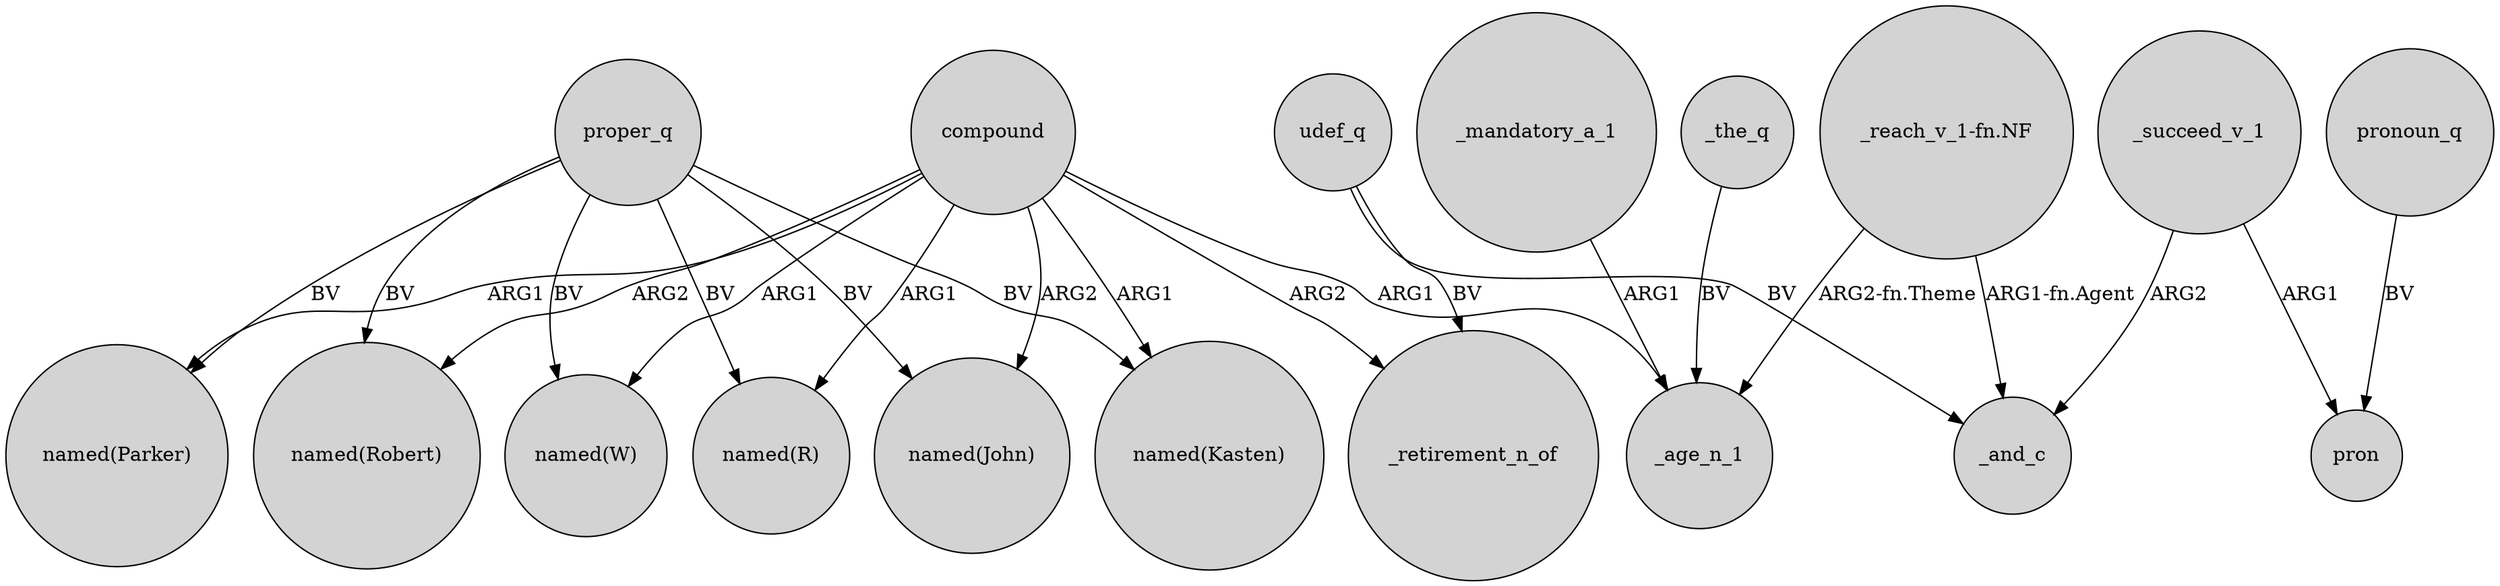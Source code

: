 digraph {
	node [shape=circle style=filled]
	compound -> "named(John)" [label=ARG2]
	proper_q -> "named(Parker)" [label=BV]
	proper_q -> "named(W)" [label=BV]
	"_reach_v_1-fn.NF" -> _and_c [label="ARG1-fn.Agent"]
	compound -> "named(Parker)" [label=ARG1]
	_succeed_v_1 -> _and_c [label=ARG2]
	compound -> "named(Robert)" [label=ARG2]
	compound -> "named(R)" [label=ARG1]
	_mandatory_a_1 -> _age_n_1 [label=ARG1]
	compound -> _age_n_1 [label=ARG1]
	udef_q -> _retirement_n_of [label=BV]
	pronoun_q -> pron [label=BV]
	compound -> "named(W)" [label=ARG1]
	compound -> "named(Kasten)" [label=ARG1]
	proper_q -> "named(Robert)" [label=BV]
	proper_q -> "named(Kasten)" [label=BV]
	compound -> _retirement_n_of [label=ARG2]
	_succeed_v_1 -> pron [label=ARG1]
	proper_q -> "named(R)" [label=BV]
	"_reach_v_1-fn.NF" -> _age_n_1 [label="ARG2-fn.Theme"]
	proper_q -> "named(John)" [label=BV]
	udef_q -> _and_c [label=BV]
	_the_q -> _age_n_1 [label=BV]
}
